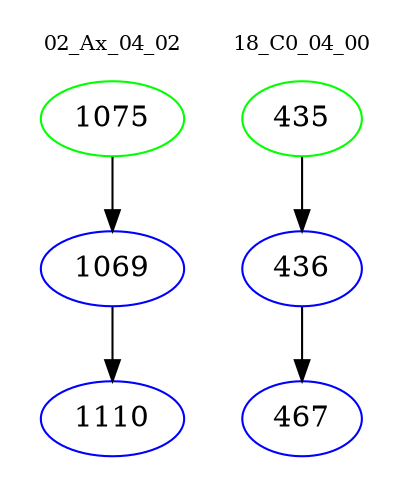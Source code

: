 digraph{
subgraph cluster_0 {
color = white
label = "02_Ax_04_02";
fontsize=10;
T0_1075 [label="1075", color="green"]
T0_1075 -> T0_1069 [color="black"]
T0_1069 [label="1069", color="blue"]
T0_1069 -> T0_1110 [color="black"]
T0_1110 [label="1110", color="blue"]
}
subgraph cluster_1 {
color = white
label = "18_C0_04_00";
fontsize=10;
T1_435 [label="435", color="green"]
T1_435 -> T1_436 [color="black"]
T1_436 [label="436", color="blue"]
T1_436 -> T1_467 [color="black"]
T1_467 [label="467", color="blue"]
}
}
